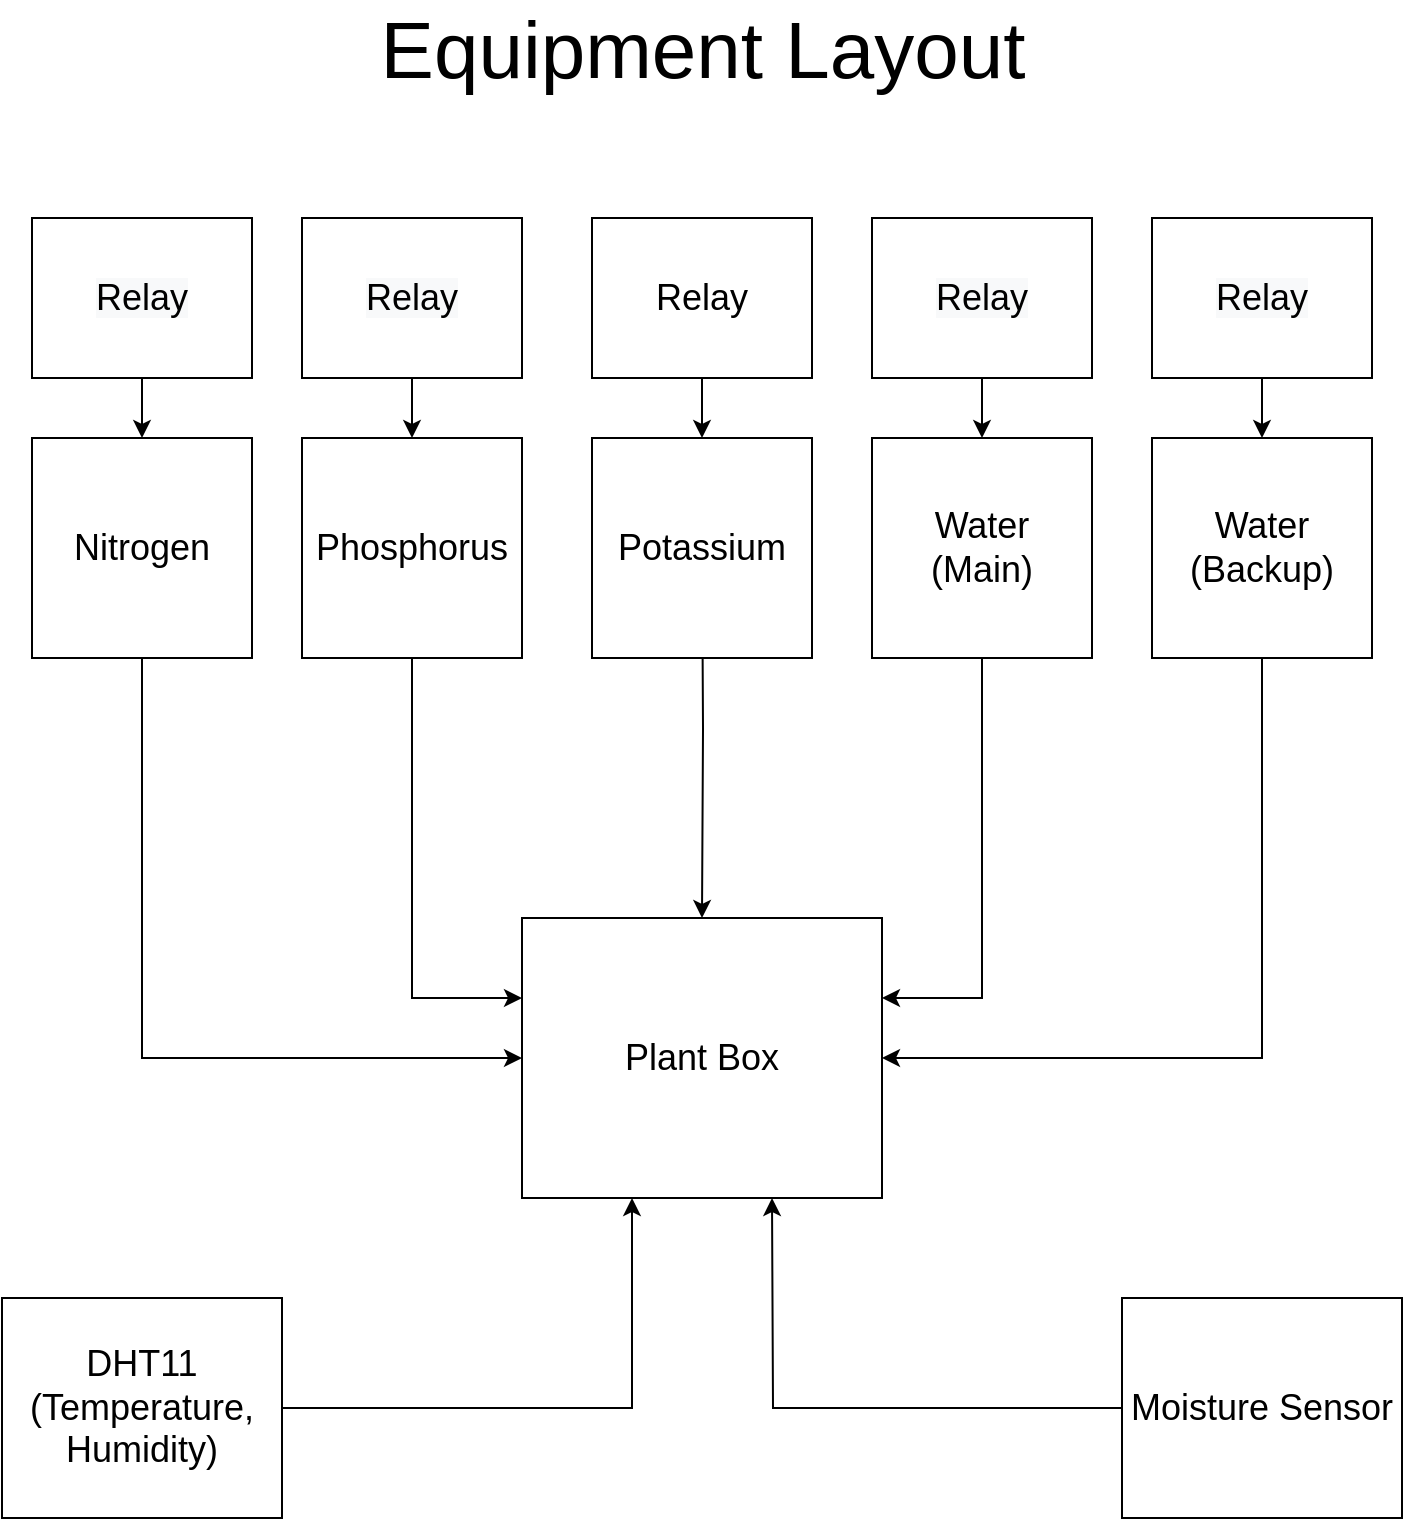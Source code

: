 <mxfile version="15.8.4" type="device"><diagram id="w5ddGwVRLNwGeoixs6e9" name="Page-1"><mxGraphModel dx="1102" dy="822" grid="1" gridSize="10" guides="1" tooltips="1" connect="1" arrows="1" fold="1" page="1" pageScale="1" pageWidth="850" pageHeight="1100" math="0" shadow="0"><root><mxCell id="0"/><mxCell id="1" parent="0"/><mxCell id="k9r348tsoedcz19YQHqC-1" value="&lt;font style=&quot;font-size: 18px&quot;&gt;Plant Box&lt;/font&gt;" style="rounded=0;whiteSpace=wrap;html=1;" parent="1" vertex="1"><mxGeometry x="335" y="490" width="180" height="140" as="geometry"/></mxCell><mxCell id="k9r348tsoedcz19YQHqC-7" style="edgeStyle=orthogonalEdgeStyle;rounded=0;orthogonalLoop=1;jettySize=auto;html=1;entryX=0;entryY=0.5;entryDx=0;entryDy=0;fontSize=18;" parent="1" target="k9r348tsoedcz19YQHqC-1" edge="1"><mxGeometry relative="1" as="geometry"><mxPoint x="145" y="300" as="sourcePoint"/><Array as="points"><mxPoint x="145" y="560"/></Array></mxGeometry></mxCell><mxCell id="k9r348tsoedcz19YQHqC-2" value="Nitrogen" style="rounded=0;whiteSpace=wrap;html=1;fontSize=18;" parent="1" vertex="1"><mxGeometry x="90" y="250" width="110" height="110" as="geometry"/></mxCell><mxCell id="k9r348tsoedcz19YQHqC-8" style="edgeStyle=orthogonalEdgeStyle;rounded=0;orthogonalLoop=1;jettySize=auto;html=1;fontSize=18;" parent="1" edge="1"><mxGeometry relative="1" as="geometry"><mxPoint x="280" y="300" as="sourcePoint"/><mxPoint x="335" y="530" as="targetPoint"/><Array as="points"><mxPoint x="280" y="530"/><mxPoint x="335" y="530"/></Array></mxGeometry></mxCell><mxCell id="k9r348tsoedcz19YQHqC-3" value="Phosphorus" style="rounded=0;whiteSpace=wrap;html=1;fontSize=18;" parent="1" vertex="1"><mxGeometry x="225" y="250" width="110" height="110" as="geometry"/></mxCell><mxCell id="k9r348tsoedcz19YQHqC-9" style="edgeStyle=orthogonalEdgeStyle;rounded=0;orthogonalLoop=1;jettySize=auto;html=1;fontSize=18;" parent="1" target="k9r348tsoedcz19YQHqC-1" edge="1"><mxGeometry relative="1" as="geometry"><mxPoint x="425" y="300" as="sourcePoint"/></mxGeometry></mxCell><mxCell id="k9r348tsoedcz19YQHqC-4" value="Potassium" style="rounded=0;whiteSpace=wrap;html=1;fontSize=18;" parent="1" vertex="1"><mxGeometry x="370" y="250" width="110" height="110" as="geometry"/></mxCell><mxCell id="k9r348tsoedcz19YQHqC-11" style="edgeStyle=orthogonalEdgeStyle;rounded=0;orthogonalLoop=1;jettySize=auto;html=1;fontSize=18;" parent="1" target="k9r348tsoedcz19YQHqC-1" edge="1"><mxGeometry relative="1" as="geometry"><mxPoint x="565" y="300" as="sourcePoint"/><Array as="points"><mxPoint x="565" y="530"/></Array></mxGeometry></mxCell><mxCell id="k9r348tsoedcz19YQHqC-5" value="Water&lt;br&gt;(Main)" style="rounded=0;whiteSpace=wrap;html=1;fontSize=18;" parent="1" vertex="1"><mxGeometry x="510" y="250" width="110" height="110" as="geometry"/></mxCell><mxCell id="k9r348tsoedcz19YQHqC-10" style="edgeStyle=orthogonalEdgeStyle;rounded=0;orthogonalLoop=1;jettySize=auto;html=1;entryX=1;entryY=0.5;entryDx=0;entryDy=0;fontSize=18;" parent="1" target="k9r348tsoedcz19YQHqC-1" edge="1"><mxGeometry relative="1" as="geometry"><mxPoint x="705" y="300" as="sourcePoint"/><Array as="points"><mxPoint x="705" y="560"/></Array></mxGeometry></mxCell><mxCell id="k9r348tsoedcz19YQHqC-6" value="Water&lt;br&gt;(Backup)" style="rounded=0;whiteSpace=wrap;html=1;fontSize=18;" parent="1" vertex="1"><mxGeometry x="650" y="250" width="110" height="110" as="geometry"/></mxCell><mxCell id="k9r348tsoedcz19YQHqC-17" style="edgeStyle=orthogonalEdgeStyle;rounded=0;orthogonalLoop=1;jettySize=auto;html=1;fontSize=18;" parent="1" source="k9r348tsoedcz19YQHqC-12" target="k9r348tsoedcz19YQHqC-2" edge="1"><mxGeometry relative="1" as="geometry"/></mxCell><mxCell id="k9r348tsoedcz19YQHqC-12" value="&lt;meta charset=&quot;utf-8&quot;&gt;&lt;span style=&quot;color: rgb(0, 0, 0); font-family: helvetica; font-size: 18px; font-style: normal; font-weight: 400; letter-spacing: normal; text-align: center; text-indent: 0px; text-transform: none; word-spacing: 0px; background-color: rgb(248, 249, 250); display: inline; float: none;&quot;&gt;Relay&lt;/span&gt;" style="rounded=0;whiteSpace=wrap;html=1;fontSize=18;" parent="1" vertex="1"><mxGeometry x="90" y="140" width="110" height="80" as="geometry"/></mxCell><mxCell id="k9r348tsoedcz19YQHqC-18" style="edgeStyle=orthogonalEdgeStyle;rounded=0;orthogonalLoop=1;jettySize=auto;html=1;fontSize=18;" parent="1" source="k9r348tsoedcz19YQHqC-13" target="k9r348tsoedcz19YQHqC-3" edge="1"><mxGeometry relative="1" as="geometry"/></mxCell><mxCell id="k9r348tsoedcz19YQHqC-13" value="&lt;meta charset=&quot;utf-8&quot;&gt;&lt;span style=&quot;color: rgb(0, 0, 0); font-family: helvetica; font-size: 18px; font-style: normal; font-weight: 400; letter-spacing: normal; text-align: center; text-indent: 0px; text-transform: none; word-spacing: 0px; background-color: rgb(248, 249, 250); display: inline; float: none;&quot;&gt;Relay&lt;/span&gt;" style="rounded=0;whiteSpace=wrap;html=1;fontSize=18;" parent="1" vertex="1"><mxGeometry x="225" y="140" width="110" height="80" as="geometry"/></mxCell><mxCell id="k9r348tsoedcz19YQHqC-19" style="edgeStyle=orthogonalEdgeStyle;rounded=0;orthogonalLoop=1;jettySize=auto;html=1;fontSize=18;" parent="1" source="k9r348tsoedcz19YQHqC-14" target="k9r348tsoedcz19YQHqC-4" edge="1"><mxGeometry relative="1" as="geometry"/></mxCell><mxCell id="k9r348tsoedcz19YQHqC-14" value="Relay" style="rounded=0;whiteSpace=wrap;html=1;fontSize=18;" parent="1" vertex="1"><mxGeometry x="370" y="140" width="110" height="80" as="geometry"/></mxCell><mxCell id="k9r348tsoedcz19YQHqC-20" style="edgeStyle=orthogonalEdgeStyle;rounded=0;orthogonalLoop=1;jettySize=auto;html=1;fontSize=18;" parent="1" source="k9r348tsoedcz19YQHqC-15" target="k9r348tsoedcz19YQHqC-5" edge="1"><mxGeometry relative="1" as="geometry"/></mxCell><mxCell id="k9r348tsoedcz19YQHqC-15" value="&lt;meta charset=&quot;utf-8&quot;&gt;&lt;span style=&quot;color: rgb(0, 0, 0); font-family: helvetica; font-size: 18px; font-style: normal; font-weight: 400; letter-spacing: normal; text-align: center; text-indent: 0px; text-transform: none; word-spacing: 0px; background-color: rgb(248, 249, 250); display: inline; float: none;&quot;&gt;Relay&lt;/span&gt;" style="rounded=0;whiteSpace=wrap;html=1;fontSize=18;" parent="1" vertex="1"><mxGeometry x="510" y="140" width="110" height="80" as="geometry"/></mxCell><mxCell id="k9r348tsoedcz19YQHqC-21" style="edgeStyle=orthogonalEdgeStyle;rounded=0;orthogonalLoop=1;jettySize=auto;html=1;fontSize=18;" parent="1" source="k9r348tsoedcz19YQHqC-16" target="k9r348tsoedcz19YQHqC-6" edge="1"><mxGeometry relative="1" as="geometry"/></mxCell><mxCell id="k9r348tsoedcz19YQHqC-16" value="&lt;meta charset=&quot;utf-8&quot;&gt;&lt;span style=&quot;color: rgb(0, 0, 0); font-family: helvetica; font-size: 18px; font-style: normal; font-weight: 400; letter-spacing: normal; text-align: center; text-indent: 0px; text-transform: none; word-spacing: 0px; background-color: rgb(248, 249, 250); display: inline; float: none;&quot;&gt;Relay&lt;/span&gt;" style="rounded=0;whiteSpace=wrap;html=1;fontSize=18;" parent="1" vertex="1"><mxGeometry x="650" y="140" width="110" height="80" as="geometry"/></mxCell><mxCell id="k9r348tsoedcz19YQHqC-23" style="edgeStyle=orthogonalEdgeStyle;rounded=0;orthogonalLoop=1;jettySize=auto;html=1;fontSize=18;" parent="1" source="k9r348tsoedcz19YQHqC-22" target="k9r348tsoedcz19YQHqC-1" edge="1"><mxGeometry relative="1" as="geometry"><Array as="points"><mxPoint x="390" y="735"/></Array></mxGeometry></mxCell><mxCell id="k9r348tsoedcz19YQHqC-22" value="DHT11&lt;br&gt;(Temperature,&lt;br&gt;Humidity)" style="rounded=0;whiteSpace=wrap;html=1;fontSize=18;" parent="1" vertex="1"><mxGeometry x="75" y="680" width="140" height="110" as="geometry"/></mxCell><mxCell id="k9r348tsoedcz19YQHqC-25" style="edgeStyle=orthogonalEdgeStyle;rounded=0;orthogonalLoop=1;jettySize=auto;html=1;fontSize=18;" parent="1" source="k9r348tsoedcz19YQHqC-24" edge="1"><mxGeometry relative="1" as="geometry"><mxPoint x="460" y="630" as="targetPoint"/></mxGeometry></mxCell><mxCell id="k9r348tsoedcz19YQHqC-24" value="Moisture Sensor" style="rounded=0;whiteSpace=wrap;html=1;fontSize=18;" parent="1" vertex="1"><mxGeometry x="635" y="680" width="140" height="110" as="geometry"/></mxCell><mxCell id="OnHdrSJvUe8OmXtssGQT-1" value="&lt;font style=&quot;font-size: 40px&quot;&gt;Equipment Layout&lt;/font&gt;" style="text;html=1;resizable=0;autosize=1;align=center;verticalAlign=middle;points=[];fillColor=none;strokeColor=none;rounded=0;" parent="1" vertex="1"><mxGeometry x="255" y="40" width="340" height="30" as="geometry"/></mxCell></root></mxGraphModel></diagram></mxfile>